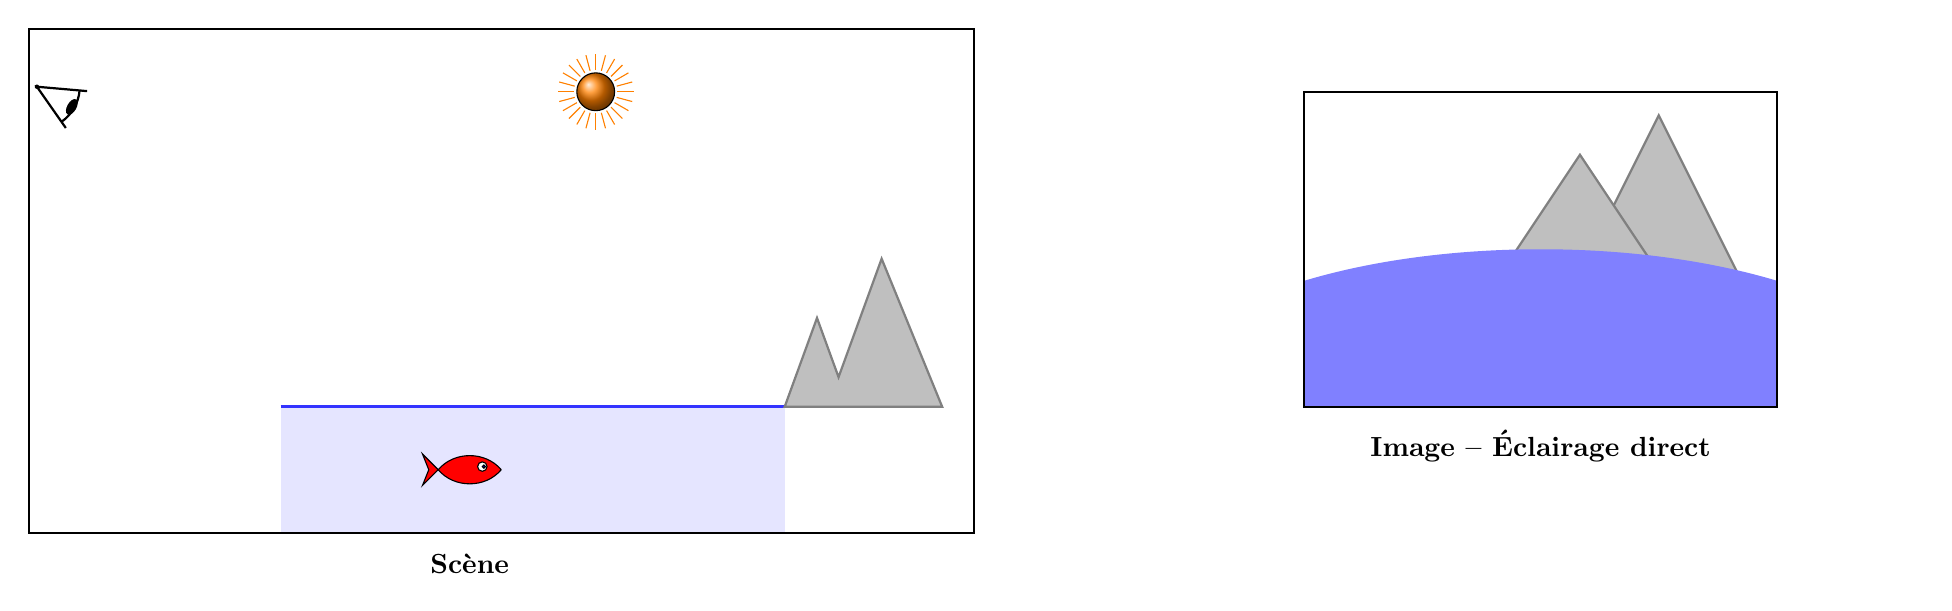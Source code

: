 ﻿\begin{tikzpicture}[scale=1]

% Scene 3D
\begin{scope}[scale=0.8]
% Oeil
% eye from Izaak Neutelings https://tikz.net/hyperbola/
\def\le{0.8}  % eye size eye
\def\ange{25} % eye opening angle
\def\lb{1.2}  % outgoing beam length
\def\ang{150} % outgoing beam scattering
\begin{scope}[shift={(-2,4)},scale=1,shift={(\ang:\lb+1.2*\le)},rotate=\ang+180]
  \draw[thick] (\ange:\le) -- (0,0) -- (-\ange:\le);
  \draw[thick] (\ange:0.85*\le) arc(\ange:-\ange:0.85*\le);
  %\draw[fill,brown] (0.75*\le,0) ellipse ({0.10*\le} and {0.21*\le});
  \draw[fill] (0.8*\le,0) ellipse ({0.08*\le} and {0.16*\le});
  \coordinate (O) at (0,0);
  \fill[black] (O) circle(1pt);
  %\node at (O)[below left]{$O$};
\end{scope}

% Lac
\fill[blue!10] (0,0) rectangle (8,-2);
\draw[very thick, blue!80] (0,0) -- (8,0);


% Poisson
% https://tex.stackexchange.com/questions/361547/how-to-draw-a-fish
\begin{scope}[shift={(4,-1.5)},scale=0.5,xscale=-1]
        %\draw[fill=blue] (.5,0) rectangle (4,2);
        \draw[fill=red] (1,1) to[bend left=50] (3,1) to[bend left=50] (1,1);
        \draw[fill=red] (3,1) -- (3.5,1.5) -- (3.3,1) -- (3.5,.5) -- cycle;
        \draw[fill=white] (1.6,1.1) circle (.15cm); 
        \draw[fill=blue] (1.55,1.1) circle (.05cm);  
\end{scope}

% Montagne
\begin{scope}[shift={(8,0)},scale=1]
\filldraw[thick,gray,fill=gray!50] (0,0) -- ++ (70:1.5) -- ++(-70:1) -- ++ (70:2) -- (2.5,0) -- cycle; 
\end{scope}

% Soleil
\begin{scope}[shift={(5,5)},scale=1.5]
    \coordinate (S) at (0,0);
    \foreach \a in {0,15,...,360}{
      \draw[orange] (\a:0.23) -- (\a:0.4);
    }
    \draw[ball color = orange] (0,0) circle (0.2cm);
\end{scope}

% Cadre
\draw[thick] (-4,-2) rectangle ++(15,8);
\node at (3,-2.5) {\bf Scène};
\end{scope}

%%%%%%%%%%%%%%%%%%%%%%%%%%%%%%%
% Ecran
\begin{scope}[xshift=13cm]

% Montagne
\begin{scope}[shift={(2.5,1.7)},scale=1]
\filldraw[thick,gray,fill=gray!50] (1,0) -- (2,2) -- (3,0) -- cycle; 
\filldraw[thick,gray,fill=gray!50] (0,0) -- (1,1.5) -- (2,0) -- cycle; 
\end{scope}

% Lac
\begin{scope}
\clip  (0,0) rectangle ++(6,4);
\fill[blue!50] (3,0) ellipse (5 and 2);
\end{scope}

% Cadre
\draw[thick] (0,0) rectangle ++(6,4);
\node at (3,-0.5) {\bf Image -- Éclairage direct};

\node at (7.75,0) {};
\end{scope}


\end{tikzpicture}